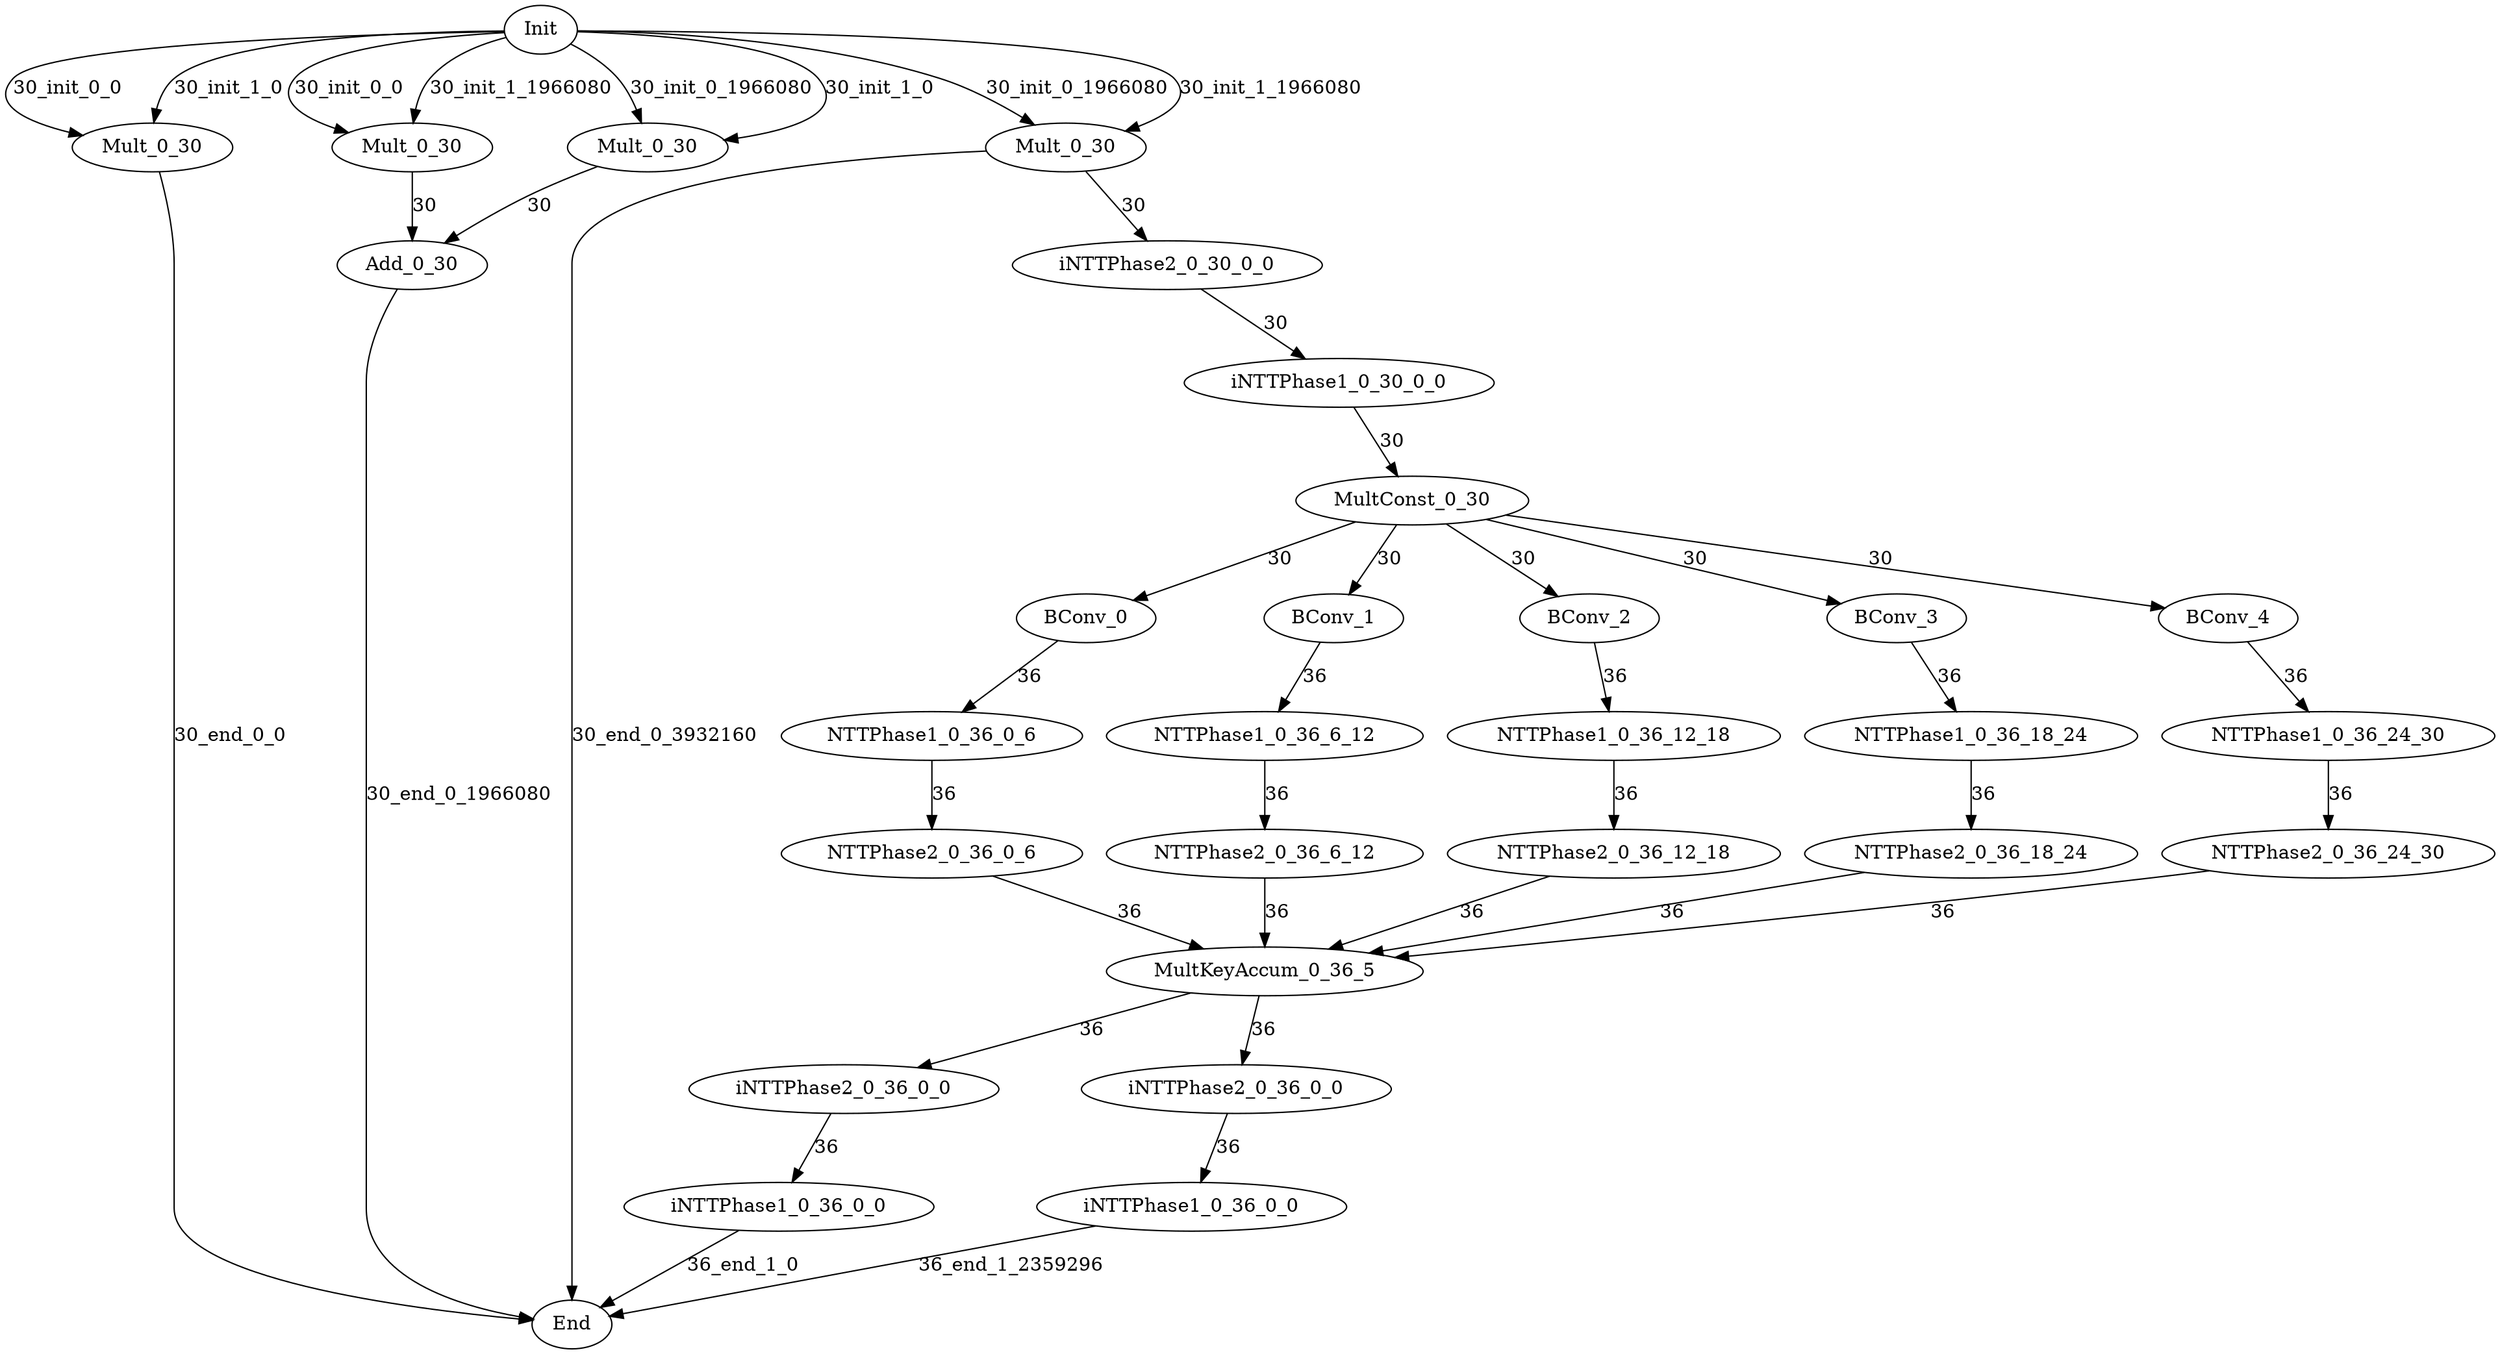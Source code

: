 digraph {
	graph [bb="0,0,1838.5,993"];
	node [label="\N"];
	init	[height=0.5,
		label=Init,
		pos="395.69,975",
		width=0.75];
	MultAxAx	[height=0.5,
		label=Mult_0_30,
		pos="108.69,888",
		width=1.6429];
	init -> MultAxAx	[label="30_init_0_0",
		lp="46.193,931.5",
		pos="e,57.138,896.9 368.74,973.64 284.48,972.22 30.147,965.75 5.6926,939 -12.054,919.59 16.058,906.89 47.366,899.14"];
	init -> MultAxAx	[label="30_init_1_0",
		lp="166.19,931.5",
		pos="e,110.04,906.45 368.29,974.01 307.21,973.48 162.36,969.02 125.69,939 118.83,933.38 114.73,924.88 112.28,916.47"];
	MultAxBx	[height=0.5,
		label=Mult_0_30,
		pos="280.69,888",
		width=1.6429];
	init -> MultAxBx	[label="30_init_0_0",
		lp="254.19,931.5",
		pos="e,242.04,901.63 368.8,972.88 323.03,970.35 233.06,962.44 213.69,939 202.99,926.04 215.68,914.57 232.79,905.9"];
	init -> MultAxBx	[label="30_init_1_1966080",
		lp="381.19,931.5",
		pos="e,288.74,906.16 371.06,967.62 353.62,962.18 330.45,952.98 313.69,939 305.83,932.44 299.14,923.54 293.88,915.06"];
	MultBxAx	[height=0.5,
		label=Mult_0_30,
		pos="474.69,888",
		width=1.6429];
	init -> MultBxAx	[label="30_init_0_1966080",
		lp="530.19,931.5",
		pos="e,470,906.19 417.7,964.48 429.34,958.54 443.15,949.94 452.69,939 458.54,932.29 463.06,923.78 466.44,915.7"];
	init -> MultBxAx	[label="30_init_1_0",
		lp="647.19,931.5",
		pos="e,531.62,893.37 422.88,973.54 473.49,972.06 579.11,965.75 601.69,939 623.23,913.49 582.6,900.92 541.7,894.77"];
	MultBxBx	[height=0.5,
		label=Mult_0_30,
		pos="774.69,888",
		width=1.6429];
	init -> MultBxBx	[label="30_init_0_1966080",
		lp="790.19,931.5",
		pos="e,753.76,905.07 423.07,974.56 476.33,974.84 596.96,971.44 691.69,939 710.72,932.48 730.07,921.15 745.3,910.92"];
	init -> MultBxBx	[label="30_init_1_1966080",
		lp="933.19,931.5",
		pos="e,821.4,899.21 422.76,974.06 517.74,973.98 831.76,971.27 861.69,939 876.56,922.98 855.95,910.65 831.08,902.24"];
	end	[height=0.5,
		label=End,
		pos="417.69,18",
		width=0.81243];
	MultAxAx -> end	[label="30_end_0_0",
		lp="166.19,453",
		pos="e,388.8,21.194 113.84,869.92 118.52,852.88 124.69,825.88 124.69,802 124.69,802 124.69,802 124.69,104 124.69,51.726 298.88,29.53 \
378.65,22.106"];
	AddAxBx	[height=0.5,
		label=Add_0_30,
		pos="280.69,801",
		width=1.5346];
	AddAxBx -> end	[label="30_end_0_1966080",
		lp="334.19,409.5",
		pos="e,389.1,22.081 275.86,782.9 271.48,765.85 265.69,738.83 265.69,715 265.69,715 265.69,715 265.69,104 265.69,52.108 334.01,31.59 379.05,\
23.703"];
	MultAxBx -> AddAxBx	[label=30,
		lp="290.19,844.5",
		pos="e,280.69,819.18 280.69,869.8 280.69,858.16 280.69,842.55 280.69,829.24"];
	MultBxAx -> AddAxBx	[label=30,
		lp="394.19,844.5",
		pos="e,309.55,816.62 438.52,873.66 421.99,867.38 402.22,859.61 384.69,852 362.58,842.4 338.28,830.78 318.74,821.16"];
	MultBxBx -> end	[label="30_end_0_3932160",
		lp="486.19,453",
		pos="e,417.69,36.256 716.14,885.05 614.86,880.08 417.69,862.61 417.69,802 417.69,802 417.69,802 417.69,104 417.69,84.753 417.69,63.054 \
417.69,46.397"];
	iNTTP2	[height=0.5,
		label=iNTTPhase2_0_30_0_0,
		pos="870.69,801",
		width=3.1775];
	MultBxBx -> iNTTP2	[label=30,
		lp="837.19,844.5",
		pos="e,851.58,818.92 793.2,870.61 807.62,857.84 827.84,839.94 844.01,825.62"];
	INTT1_Ax	[height=0.5,
		label=iNTTPhase1_0_36_0_0,
		pos="570.69,105",
		width=3.1775];
	INTT1_Ax -> end	[label="36_end_1_0",
		lp="545.19,61.5",
		pos="e,438.64,30.639 540.83,87.409 513.91,72.456 474.54,50.583 447.61,35.62"];
	INTT_Ax	[height=0.5,
		label=iNTTPhase2_0_36_0_0,
		pos="618.69,192",
		width=3.1775];
	INTT_Ax -> INTT1_Ax	[label=36,
		lp="606.19,148.5",
		pos="e,580.39,123.18 608.98,173.8 602.21,161.82 593.06,145.62 585.41,132.06"];
	MultKeyAccum	[height=0.5,
		label=MultKeyAccum_0_36_5,
		pos="929.69,279",
		width=3.2497];
	MultKeyAccum -> INTT_Ax	[label=36,
		lp="802.19,235.5",
		pos="e,673.03,207.85 874.81,263 821.18,248.34 739.57,226.04 682.95,210.56"];
	INTT_Bx	[height=0.5,
		label=iNTTPhase2_0_36_0_0,
		pos="908.69,192",
		width=3.1775];
	MultKeyAccum -> INTT_Bx	[label=36,
		lp="929.19,235.5",
		pos="e,912.94,210.18 925.44,260.8 922.57,249.16 918.71,233.55 915.42,220.24"];
	NTTP20	[height=0.5,
		label=NTTPhase2_0_36_0_6,
		pos="683.69,366",
		width=3.0872];
	NTTP20 -> MultKeyAccum	[label=36,
		lp="830.19,322.5",
		pos="e,884.33,295.67 728.53,349.51 769.63,335.31 830.61,314.24 874.65,299.02"];
	NTTP10	[height=0.5,
		label=NTTPhase1_0_36_0_6,
		pos="683.69,453",
		width=3.0872];
	NTTP10 -> NTTP20	[label=36,
		lp="693.19,409.5",
		pos="e,683.69,384.18 683.69,434.8 683.69,423.16 683.69,407.55 683.69,394.24"];
	BConv0	[height=0.5,
		label=BConv_0,
		pos="797.69,540",
		width=1.4263];
	BConv0 -> NTTP10	[label=36,
		lp="756.19,496.5",
		pos="e,706.03,470.65 776.78,523.41 759.24,510.33 733.93,491.46 714.14,476.7"];
	ScaleForBConv	[height=0.5,
		label=MultConst_0_30,
		pos="1110.7,627",
		width=2.3831];
	ScaleForBConv -> BConv0	[label=30,
		lp="982.19,583.5",
		pos="e,836.96,551.66 1060.4,612.34 1001.6,596.37 904.9,570.11 846.66,554.3"];
	BConv1	[height=0.5,
		label=BConv_1,
		pos="980.69,540",
		width=1.4263];
	ScaleForBConv -> BConv1	[label=30,
		lp="1062.2,583.5",
		pos="e,1003.9,556.2 1085.6,609.61 1064.8,595.98 1035,576.51 1012.5,561.78"];
	BConv2	[height=0.5,
		label=BConv_2,
		pos="1169.7,540",
		width=1.4263];
	ScaleForBConv -> BConv2	[label=30,
		lp="1153.2,583.5",
		pos="e,1158.2,557.6 1122.6,608.8 1131.1,596.54 1142.7,579.87 1152.2,566.13"];
	BConv3	[height=0.5,
		label=BConv_3,
		pos="1396.7,540",
		width=1.4263];
	ScaleForBConv -> BConv3	[label=30,
		lp="1280.2,583.5",
		pos="e,1358.6,552.33 1157.9,611.96 1210.7,596.28 1295.6,571.03 1348.7,555.26"];
	BConv4	[height=0.5,
		label=BConv_4,
		pos="1641.7,540",
		width=1.4263];
	ScaleForBConv -> BConv4	[label=30,
		lp="1417.2,583.5",
		pos="e,1596,548.31 1176.6,615.45 1282.2,598.55 1487.3,565.72 1586,549.92"];
	iNTTP1	[height=0.5,
		label=iNTTPhase1_0_30_0_0,
		pos="1062.7,714",
		width=3.1775];
	iNTTP1 -> ScaleForBConv	[label=30,
		lp="1098.2,670.5",
		pos="e,1101,645.18 1072.4,695.8 1079.2,683.82 1088.3,667.62 1096,654.06"];
	iNTTP2 -> iNTTP1	[label=30,
		lp="987.19,757.5",
		pos="e,1026.3,731.13 907.26,783.81 938.35,770.05 983.16,750.21 1016.7,735.37"];
	NTTP21	[height=0.5,
		label=NTTPhase2_0_36_6_12,
		pos="929.69,366",
		width=3.2497];
	NTTP21 -> MultKeyAccum	[label=36,
		lp="939.19,322.5",
		pos="e,929.69,297.18 929.69,347.8 929.69,336.16 929.69,320.55 929.69,307.24"];
	NTTP11	[height=0.5,
		label=NTTPhase1_0_36_6_12,
		pos="929.69,453",
		width=3.2497];
	NTTP11 -> NTTP21	[label=36,
		lp="939.19,409.5",
		pos="e,929.69,384.18 929.69,434.8 929.69,423.16 929.69,407.55 929.69,394.24"];
	BConv1 -> NTTP11	[label=36,
		lp="967.19,496.5",
		pos="e,939.92,471.05 970.62,522.21 963.33,510.06 953.35,493.43 945.07,479.63"];
	NTTP22	[height=0.5,
		label=NTTPhase2_0_36_12_18,
		pos="1187.7,366",
		width=3.4122];
	NTTP22 -> MultKeyAccum	[label=36,
		lp="1083.2,322.5",
		pos="e,977.04,295.6 1140.1,349.31 1096.7,335.02 1032.6,313.91 986.57,298.74"];
	NTTP12	[height=0.5,
		label=NTTPhase1_0_36_12_18,
		pos="1187.7,453",
		width=3.4122];
	NTTP12 -> NTTP22	[label=36,
		lp="1197.2,409.5",
		pos="e,1187.7,384.18 1187.7,434.8 1187.7,423.16 1187.7,407.55 1187.7,394.24"];
	BConv2 -> NTTP12	[label=36,
		lp="1189.2,496.5",
		pos="e,1184.1,471.18 1173.3,521.8 1175.8,510.16 1179.1,494.55 1181.9,481.24"];
	NTTP23	[height=0.5,
		label=NTTPhase2_0_36_18_24,
		pos="1451.7,366",
		width=3.4122];
	NTTP23 -> MultKeyAccum	[label=36,
		lp="1231.2,322.5",
		pos="e,1006.8,292.56 1372.7,352.14 1276.9,336.54 1116.1,310.36 1016.8,294.19"];
	NTTP13	[height=0.5,
		label=NTTPhase1_0_36_18_24,
		pos="1451.7,453",
		width=3.4122];
	NTTP13 -> NTTP23	[label=36,
		lp="1461.2,409.5",
		pos="e,1451.7,384.18 1451.7,434.8 1451.7,423.16 1451.7,407.55 1451.7,394.24"];
	BConv3 -> NTTP13	[label=36,
		lp="1436.2,496.5",
		pos="e,1440.7,471.05 1407.6,522.21 1415.4,510.06 1426.2,493.43 1435.1,479.63"];
	NTTP24	[height=0.5,
		label=NTTPhase2_0_36_24_30,
		pos="1715.7,366",
		width=3.4122];
	NTTP24 -> MultKeyAccum	[label=36,
		lp="1431.2,322.5",
		pos="e,1025.9,289.26 1627.7,353.36 1613,351.51 1597.9,349.66 1583.7,348 1390.9,325.57 1165.7,302.94 1036.2,290.27"];
	NTTP14	[height=0.5,
		label=NTTPhase1_0_36_24_30,
		pos="1715.7,453",
		width=3.4122];
	NTTP14 -> NTTP24	[label=36,
		lp="1725.2,409.5",
		pos="e,1715.7,384.18 1715.7,434.8 1715.7,423.16 1715.7,407.55 1715.7,394.24"];
	BConv4 -> NTTP14	[label=36,
		lp="1692.2,496.5",
		pos="e,1701,470.92 1656,522.61 1666.8,510.19 1681.8,492.91 1694.1,478.8"];
	INTT1_Bx	[height=0.5,
		label=iNTTPhase1_0_36_0_0,
		pos="875.69,105",
		width=3.1775];
	INTT1_Bx -> end	[label="36_end_1_2359296",
		lp="742.19,61.5",
		pos="e,445.41,24.145 804.88,90.859 706.56,72.611 532.15,40.243 455.55,26.027"];
	INTT_Bx -> INTT1_Bx	[label=36,
		lp="903.19,148.5",
		pos="e,882.36,123.18 902.01,173.8 897.45,162.05 891.31,146.24 886.11,132.84"];
}
